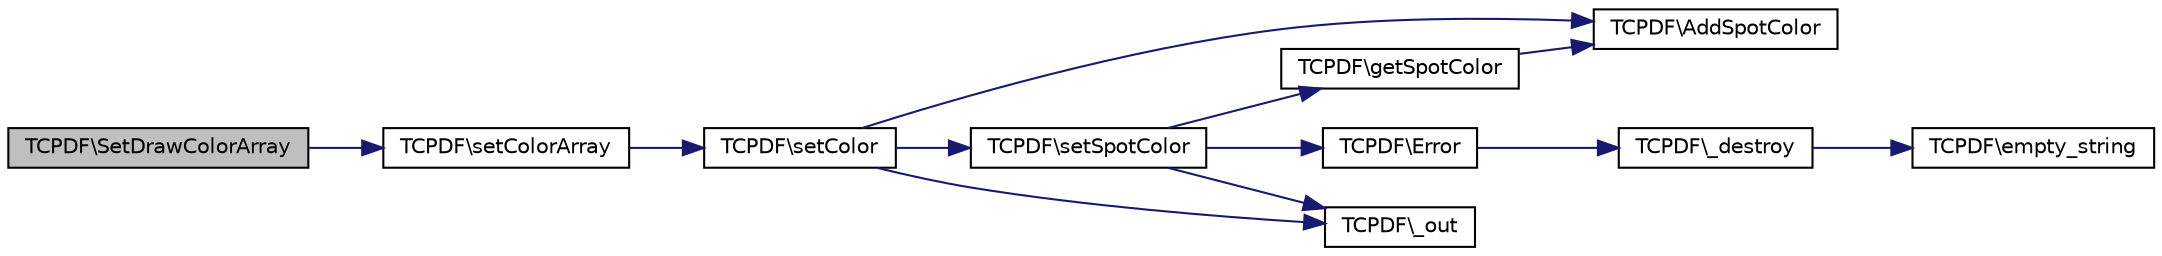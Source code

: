 digraph G
{
  edge [fontname="Helvetica",fontsize="10",labelfontname="Helvetica",labelfontsize="10"];
  node [fontname="Helvetica",fontsize="10",shape=record];
  rankdir="LR";
  Node1 [label="TCPDF\\SetDrawColorArray",height=0.2,width=0.4,color="black", fillcolor="grey75", style="filled" fontcolor="black"];
  Node1 -> Node2 [color="midnightblue",fontsize="10",style="solid",fontname="Helvetica"];
  Node2 [label="TCPDF\\setColorArray",height=0.2,width=0.4,color="black", fillcolor="white", style="filled",URL="$classTCPDF.html#aa0bd7035053a662b8d946ec411bebb14",tooltip="Set the color array for the specified type (&#39;draw&#39;, &#39;fill&#39;, &#39;text&#39;)."];
  Node2 -> Node3 [color="midnightblue",fontsize="10",style="solid",fontname="Helvetica"];
  Node3 [label="TCPDF\\setColor",height=0.2,width=0.4,color="black", fillcolor="white", style="filled",URL="$classTCPDF.html#a8b80c7e5aae2bc717b469eda5ee755fd",tooltip="Defines the color used by the specified type (&#39;draw&#39;, &#39;fill&#39;, &#39;text&#39;)."];
  Node3 -> Node4 [color="midnightblue",fontsize="10",style="solid",fontname="Helvetica"];
  Node4 [label="TCPDF\\AddSpotColor",height=0.2,width=0.4,color="black", fillcolor="white", style="filled",URL="$classTCPDF.html#a082e1feab2282c76f5b7e2eaafc6f457",tooltip="Defines a new spot color."];
  Node3 -> Node5 [color="midnightblue",fontsize="10",style="solid",fontname="Helvetica"];
  Node5 [label="TCPDF\\setSpotColor",height=0.2,width=0.4,color="black", fillcolor="white", style="filled",URL="$classTCPDF.html#af8af438c6e81b9794dc8d37c8f602aaf",tooltip="Set the spot color for the specified type (&#39;draw&#39;, &#39;fill&#39;, &#39;text&#39;)."];
  Node5 -> Node6 [color="midnightblue",fontsize="10",style="solid",fontname="Helvetica"];
  Node6 [label="TCPDF\\getSpotColor",height=0.2,width=0.4,color="black", fillcolor="white", style="filled",URL="$classTCPDF.html#a29cc6f2fc282c8c0a3c3ea3e29729ec9",tooltip="Return the Spot color array."];
  Node6 -> Node4 [color="midnightblue",fontsize="10",style="solid",fontname="Helvetica"];
  Node5 -> Node7 [color="midnightblue",fontsize="10",style="solid",fontname="Helvetica"];
  Node7 [label="TCPDF\\Error",height=0.2,width=0.4,color="black", fillcolor="white", style="filled",URL="$classTCPDF.html#a27ecf2a6c86b4b7976ebfaf5912b0f91",tooltip="This method is automatically called in case of fatal error; it simply outputs the message and halts t..."];
  Node7 -> Node8 [color="midnightblue",fontsize="10",style="solid",fontname="Helvetica"];
  Node8 [label="TCPDF\\_destroy",height=0.2,width=0.4,color="black", fillcolor="white", style="filled",URL="$classTCPDF.html#ae91c72441bff1164a3ab9d237a4e1faa",tooltip="Unset all class variables except the following critical variables: internal_encoding, state, bufferlen, buffer and diskcache."];
  Node8 -> Node9 [color="midnightblue",fontsize="10",style="solid",fontname="Helvetica"];
  Node9 [label="TCPDF\\empty_string",height=0.2,width=0.4,color="black", fillcolor="white", style="filled",URL="$classTCPDF.html#a681e9cc13fa324d8e538a5873f3990c2",tooltip="Determine whether a string is empty."];
  Node5 -> Node10 [color="midnightblue",fontsize="10",style="solid",fontname="Helvetica"];
  Node10 [label="TCPDF\\_out",height=0.2,width=0.4,color="black", fillcolor="white", style="filled",URL="$classTCPDF.html#ac57877b76c37aef3195ad45731715b9e",tooltip="Output a string to the document."];
  Node3 -> Node10 [color="midnightblue",fontsize="10",style="solid",fontname="Helvetica"];
}
